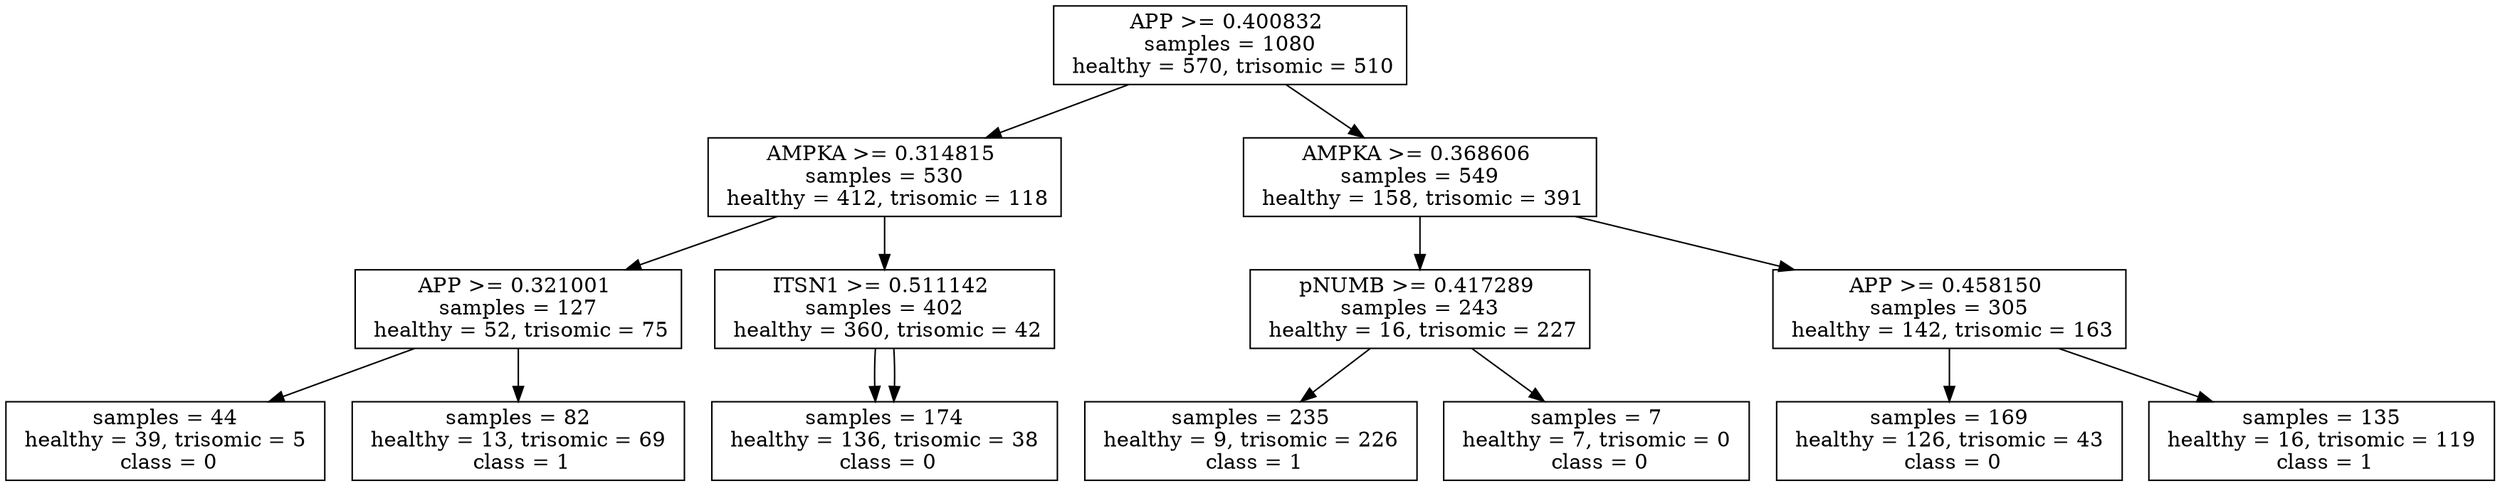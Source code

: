 digraph {
	node [shape=box]
	APP_1080 [label="APP >= 0.400832 
 samples = 1080 
 healthy = 570, trisomic = 510"]
	node [shape=box]
	AMPKA_530 [label="AMPKA >= 0.314815 
 samples = 530 
 healthy = 412, trisomic = 118"]
	APP_1080 -> AMPKA_530
	node [shape=box]
	APP_127 [label="APP >= 0.321001 
 samples = 127 
 healthy = 52, trisomic = 75"]
	AMPKA_530 -> APP_127
	node [shape=box]
	APP_127v [label=" samples = 44 
 healthy = 39, trisomic = 5 
 class = 0"]
	APP_127 -> APP_127v
	node [shape=box]
	APP_127c [label=" samples = 82 
 healthy = 13, trisomic = 69 
 class = 1"]
	APP_127 -> APP_127c
	node [shape=box]
	ITSN1_402 [label="ITSN1 >= 0.511142 
 samples = 402 
 healthy = 360, trisomic = 42"]
	AMPKA_530 -> ITSN1_402
	node [shape=box]
	ITSN1_402p [label=" samples = 227 
 healthy = 224, trisomic = 3 
 class = 0"]
	ITSN1_402 -> ITSN1_402p
	node [shape=box]
	ITSN1_402p [label=" samples = 174 
 healthy = 136, trisomic = 38 
 class = 0"]
	ITSN1_402 -> ITSN1_402p
	node [shape=box]
	AMPKA_549 [label="AMPKA >= 0.368606 
 samples = 549 
 healthy = 158, trisomic = 391"]
	APP_1080 -> AMPKA_549
	node [shape=box]
	pNUMB_243 [label="pNUMB >= 0.417289 
 samples = 243 
 healthy = 16, trisomic = 227"]
	AMPKA_549 -> pNUMB_243
	node [shape=box]
	pNUMB_243l [label=" samples = 235 
 healthy = 9, trisomic = 226 
 class = 1"]
	pNUMB_243 -> pNUMB_243l
	node [shape=box]
	pNUMB_243u [label=" samples = 7 
 healthy = 7, trisomic = 0 
 class = 0"]
	pNUMB_243 -> pNUMB_243u
	node [shape=box]
	APP_305 [label="APP >= 0.458150 
 samples = 305 
 healthy = 142, trisomic = 163"]
	AMPKA_549 -> APP_305
	node [shape=box]
	APP_305a [label=" samples = 169 
 healthy = 126, trisomic = 43 
 class = 0"]
	APP_305 -> APP_305a
	node [shape=box]
	APP_3059 [label=" samples = 135 
 healthy = 16, trisomic = 119 
 class = 1"]
	APP_305 -> APP_3059
}